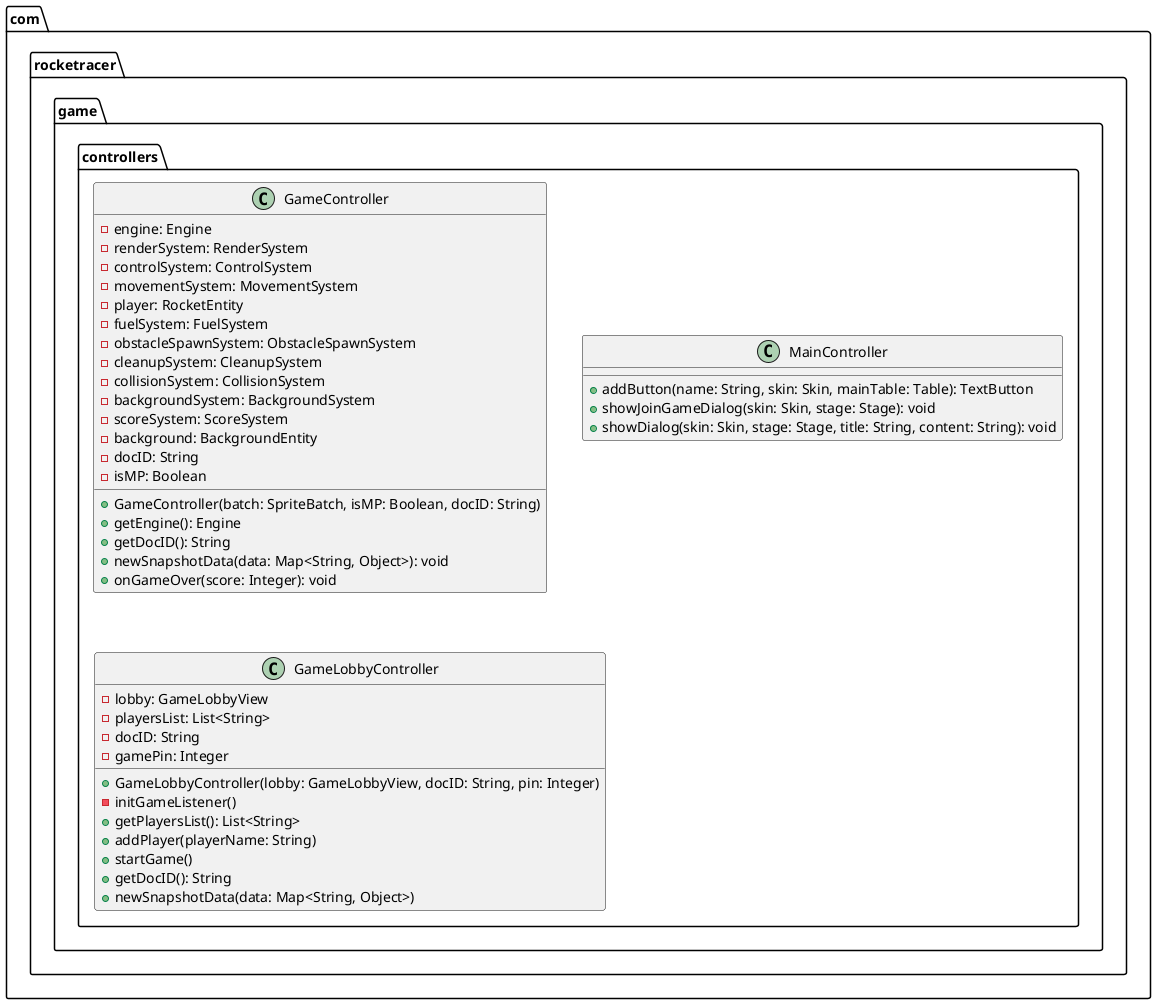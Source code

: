 @startuml
package com.rocketracer.game.controllers {
    class GameController {
        - engine: Engine
        - renderSystem: RenderSystem
        - controlSystem: ControlSystem
        - movementSystem: MovementSystem
        - player: RocketEntity
        - fuelSystem: FuelSystem
        - obstacleSpawnSystem: ObstacleSpawnSystem
        - cleanupSystem: CleanupSystem
        - collisionSystem: CollisionSystem
        - backgroundSystem: BackgroundSystem
        - scoreSystem: ScoreSystem
        - background: BackgroundEntity
        - docID: String
        - isMP: Boolean
        + GameController(batch: SpriteBatch, isMP: Boolean, docID: String)
        + getEngine(): Engine
        + getDocID(): String
        + newSnapshotData(data: Map<String, Object>): void
        + onGameOver(score: Integer): void
    }
        class MainController {
            +addButton(name: String, skin: Skin, mainTable: Table): TextButton
            +showJoinGameDialog(skin: Skin, stage: Stage): void
            +showDialog(skin: Skin, stage: Stage, title: String, content: String): void
        }
        class GameLobbyController {
            -lobby: GameLobbyView
            -playersList: List<String>
            -docID: String
            -gamePin: Integer
            +GameLobbyController(lobby: GameLobbyView, docID: String, pin: Integer)
            -initGameListener()
            +getPlayersList(): List<String>
            +addPlayer(playerName: String)
            +startGame()
            +getDocID(): String
            +newSnapshotData(data: Map<String, Object>)
        }
}





@enduml